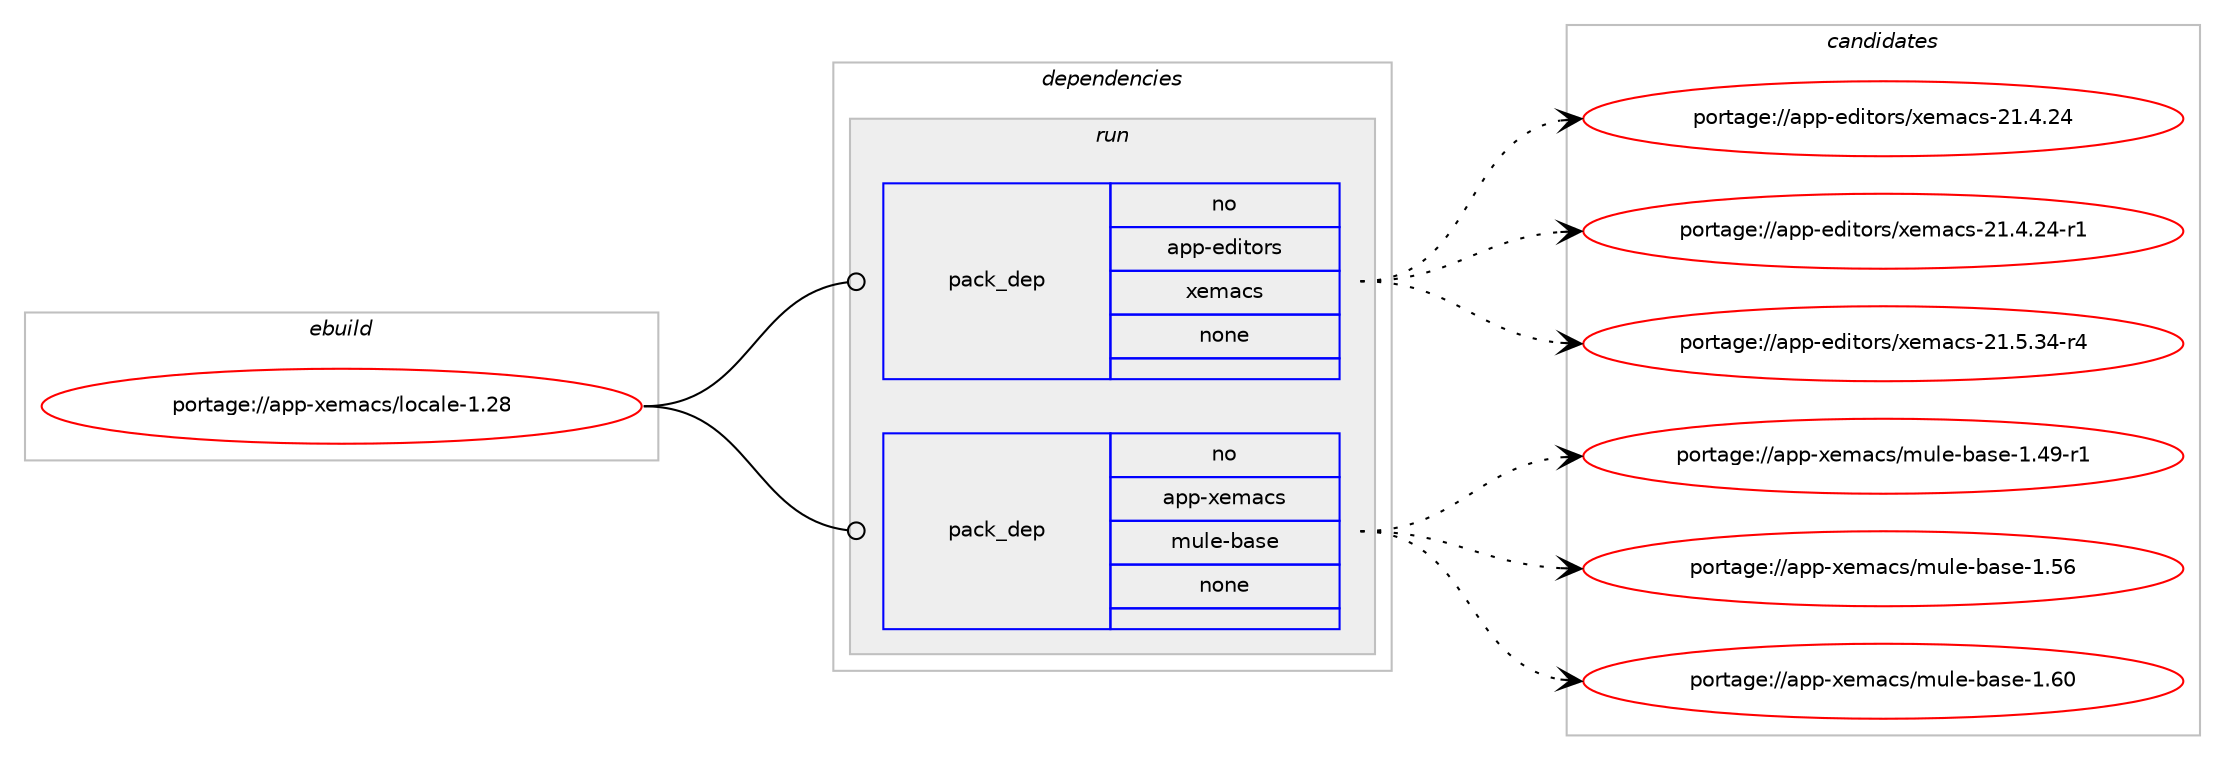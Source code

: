 digraph prolog {

# *************
# Graph options
# *************

newrank=true;
concentrate=true;
compound=true;
graph [rankdir=LR,fontname=Helvetica,fontsize=10,ranksep=1.5];#, ranksep=2.5, nodesep=0.2];
edge  [arrowhead=vee];
node  [fontname=Helvetica,fontsize=10];

# **********
# The ebuild
# **********

subgraph cluster_leftcol {
color=gray;
rank=same;
label=<<i>ebuild</i>>;
id [label="portage://app-xemacs/locale-1.28", color=red, width=4, href="../app-xemacs/locale-1.28.svg"];
}

# ****************
# The dependencies
# ****************

subgraph cluster_midcol {
color=gray;
label=<<i>dependencies</i>>;
subgraph cluster_compile {
fillcolor="#eeeeee";
style=filled;
label=<<i>compile</i>>;
}
subgraph cluster_compileandrun {
fillcolor="#eeeeee";
style=filled;
label=<<i>compile and run</i>>;
}
subgraph cluster_run {
fillcolor="#eeeeee";
style=filled;
label=<<i>run</i>>;
subgraph pack37959 {
dependency50802 [label=<<TABLE BORDER="0" CELLBORDER="1" CELLSPACING="0" CELLPADDING="4" WIDTH="220"><TR><TD ROWSPAN="6" CELLPADDING="30">pack_dep</TD></TR><TR><TD WIDTH="110">no</TD></TR><TR><TD>app-editors</TD></TR><TR><TD>xemacs</TD></TR><TR><TD>none</TD></TR><TR><TD></TD></TR></TABLE>>, shape=none, color=blue];
}
id:e -> dependency50802:w [weight=20,style="solid",arrowhead="odot"];
subgraph pack37960 {
dependency50803 [label=<<TABLE BORDER="0" CELLBORDER="1" CELLSPACING="0" CELLPADDING="4" WIDTH="220"><TR><TD ROWSPAN="6" CELLPADDING="30">pack_dep</TD></TR><TR><TD WIDTH="110">no</TD></TR><TR><TD>app-xemacs</TD></TR><TR><TD>mule-base</TD></TR><TR><TD>none</TD></TR><TR><TD></TD></TR></TABLE>>, shape=none, color=blue];
}
id:e -> dependency50803:w [weight=20,style="solid",arrowhead="odot"];
}
}

# **************
# The candidates
# **************

subgraph cluster_choices {
rank=same;
color=gray;
label=<<i>candidates</i>>;

subgraph choice37959 {
color=black;
nodesep=1;
choiceportage97112112451011001051161111141154712010110997991154550494652465052 [label="portage://app-editors/xemacs-21.4.24", color=red, width=4,href="../app-editors/xemacs-21.4.24.svg"];
choiceportage971121124510110010511611111411547120101109979911545504946524650524511449 [label="portage://app-editors/xemacs-21.4.24-r1", color=red, width=4,href="../app-editors/xemacs-21.4.24-r1.svg"];
choiceportage971121124510110010511611111411547120101109979911545504946534651524511452 [label="portage://app-editors/xemacs-21.5.34-r4", color=red, width=4,href="../app-editors/xemacs-21.5.34-r4.svg"];
dependency50802:e -> choiceportage97112112451011001051161111141154712010110997991154550494652465052:w [style=dotted,weight="100"];
dependency50802:e -> choiceportage971121124510110010511611111411547120101109979911545504946524650524511449:w [style=dotted,weight="100"];
dependency50802:e -> choiceportage971121124510110010511611111411547120101109979911545504946534651524511452:w [style=dotted,weight="100"];
}
subgraph choice37960 {
color=black;
nodesep=1;
choiceportage971121124512010110997991154710911710810145989711510145494652574511449 [label="portage://app-xemacs/mule-base-1.49-r1", color=red, width=4,href="../app-xemacs/mule-base-1.49-r1.svg"];
choiceportage97112112451201011099799115471091171081014598971151014549465354 [label="portage://app-xemacs/mule-base-1.56", color=red, width=4,href="../app-xemacs/mule-base-1.56.svg"];
choiceportage97112112451201011099799115471091171081014598971151014549465448 [label="portage://app-xemacs/mule-base-1.60", color=red, width=4,href="../app-xemacs/mule-base-1.60.svg"];
dependency50803:e -> choiceportage971121124512010110997991154710911710810145989711510145494652574511449:w [style=dotted,weight="100"];
dependency50803:e -> choiceportage97112112451201011099799115471091171081014598971151014549465354:w [style=dotted,weight="100"];
dependency50803:e -> choiceportage97112112451201011099799115471091171081014598971151014549465448:w [style=dotted,weight="100"];
}
}

}
